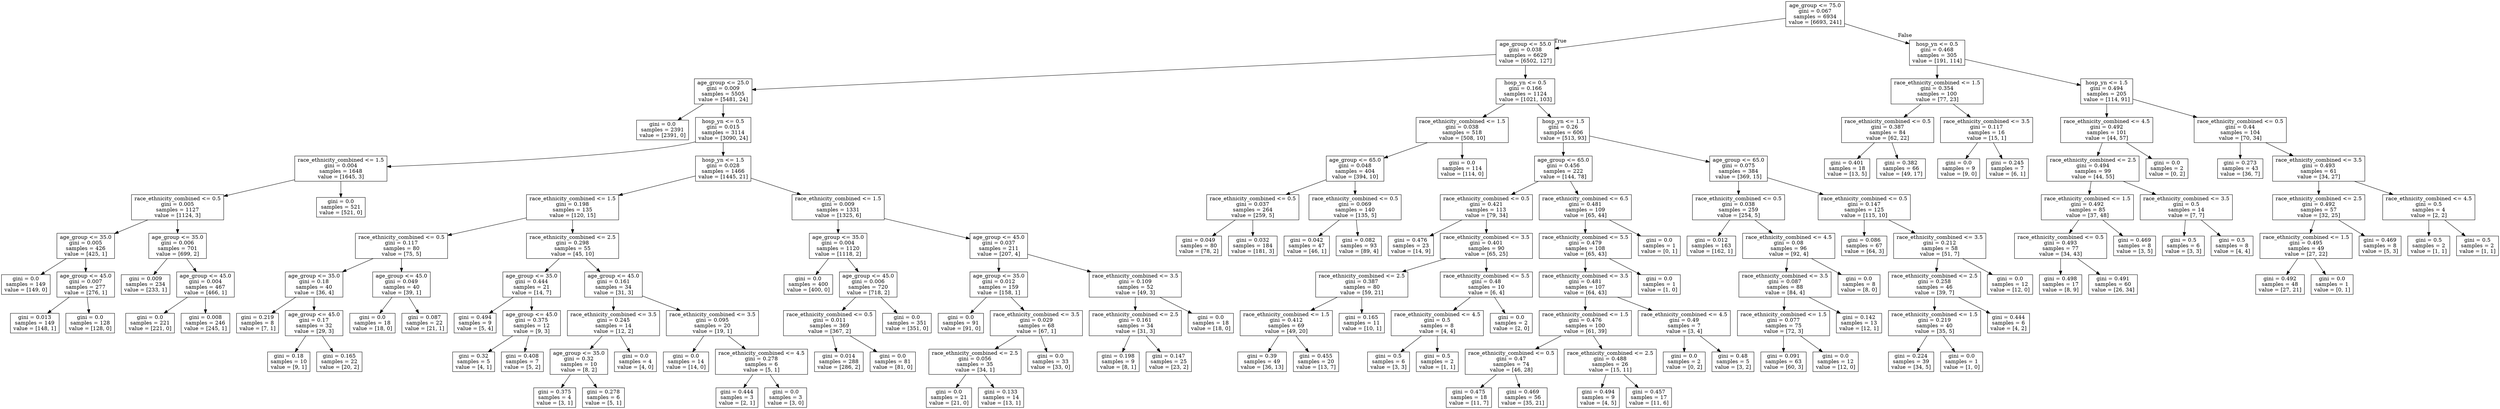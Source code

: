 digraph Tree {
node [shape=box] ;
0 [label="age_group <= 75.0\ngini = 0.067\nsamples = 6934\nvalue = [6693, 241]"] ;
1 [label="age_group <= 55.0\ngini = 0.038\nsamples = 6629\nvalue = [6502, 127]"] ;
0 -> 1 [labeldistance=2.5, labelangle=45, headlabel="True"] ;
2 [label="age_group <= 25.0\ngini = 0.009\nsamples = 5505\nvalue = [5481, 24]"] ;
1 -> 2 ;
3 [label="gini = 0.0\nsamples = 2391\nvalue = [2391, 0]"] ;
2 -> 3 ;
4 [label="hosp_yn <= 0.5\ngini = 0.015\nsamples = 3114\nvalue = [3090, 24]"] ;
2 -> 4 ;
5 [label="race_ethnicity_combined <= 1.5\ngini = 0.004\nsamples = 1648\nvalue = [1645, 3]"] ;
4 -> 5 ;
6 [label="race_ethnicity_combined <= 0.5\ngini = 0.005\nsamples = 1127\nvalue = [1124, 3]"] ;
5 -> 6 ;
7 [label="age_group <= 35.0\ngini = 0.005\nsamples = 426\nvalue = [425, 1]"] ;
6 -> 7 ;
8 [label="gini = 0.0\nsamples = 149\nvalue = [149, 0]"] ;
7 -> 8 ;
9 [label="age_group <= 45.0\ngini = 0.007\nsamples = 277\nvalue = [276, 1]"] ;
7 -> 9 ;
10 [label="gini = 0.013\nsamples = 149\nvalue = [148, 1]"] ;
9 -> 10 ;
11 [label="gini = 0.0\nsamples = 128\nvalue = [128, 0]"] ;
9 -> 11 ;
12 [label="age_group <= 35.0\ngini = 0.006\nsamples = 701\nvalue = [699, 2]"] ;
6 -> 12 ;
13 [label="gini = 0.009\nsamples = 234\nvalue = [233, 1]"] ;
12 -> 13 ;
14 [label="age_group <= 45.0\ngini = 0.004\nsamples = 467\nvalue = [466, 1]"] ;
12 -> 14 ;
15 [label="gini = 0.0\nsamples = 221\nvalue = [221, 0]"] ;
14 -> 15 ;
16 [label="gini = 0.008\nsamples = 246\nvalue = [245, 1]"] ;
14 -> 16 ;
17 [label="gini = 0.0\nsamples = 521\nvalue = [521, 0]"] ;
5 -> 17 ;
18 [label="hosp_yn <= 1.5\ngini = 0.028\nsamples = 1466\nvalue = [1445, 21]"] ;
4 -> 18 ;
19 [label="race_ethnicity_combined <= 1.5\ngini = 0.198\nsamples = 135\nvalue = [120, 15]"] ;
18 -> 19 ;
20 [label="race_ethnicity_combined <= 0.5\ngini = 0.117\nsamples = 80\nvalue = [75, 5]"] ;
19 -> 20 ;
21 [label="age_group <= 35.0\ngini = 0.18\nsamples = 40\nvalue = [36, 4]"] ;
20 -> 21 ;
22 [label="gini = 0.219\nsamples = 8\nvalue = [7, 1]"] ;
21 -> 22 ;
23 [label="age_group <= 45.0\ngini = 0.17\nsamples = 32\nvalue = [29, 3]"] ;
21 -> 23 ;
24 [label="gini = 0.18\nsamples = 10\nvalue = [9, 1]"] ;
23 -> 24 ;
25 [label="gini = 0.165\nsamples = 22\nvalue = [20, 2]"] ;
23 -> 25 ;
26 [label="age_group <= 45.0\ngini = 0.049\nsamples = 40\nvalue = [39, 1]"] ;
20 -> 26 ;
27 [label="gini = 0.0\nsamples = 18\nvalue = [18, 0]"] ;
26 -> 27 ;
28 [label="gini = 0.087\nsamples = 22\nvalue = [21, 1]"] ;
26 -> 28 ;
29 [label="race_ethnicity_combined <= 2.5\ngini = 0.298\nsamples = 55\nvalue = [45, 10]"] ;
19 -> 29 ;
30 [label="age_group <= 35.0\ngini = 0.444\nsamples = 21\nvalue = [14, 7]"] ;
29 -> 30 ;
31 [label="gini = 0.494\nsamples = 9\nvalue = [5, 4]"] ;
30 -> 31 ;
32 [label="age_group <= 45.0\ngini = 0.375\nsamples = 12\nvalue = [9, 3]"] ;
30 -> 32 ;
33 [label="gini = 0.32\nsamples = 5\nvalue = [4, 1]"] ;
32 -> 33 ;
34 [label="gini = 0.408\nsamples = 7\nvalue = [5, 2]"] ;
32 -> 34 ;
35 [label="age_group <= 45.0\ngini = 0.161\nsamples = 34\nvalue = [31, 3]"] ;
29 -> 35 ;
36 [label="race_ethnicity_combined <= 3.5\ngini = 0.245\nsamples = 14\nvalue = [12, 2]"] ;
35 -> 36 ;
37 [label="age_group <= 35.0\ngini = 0.32\nsamples = 10\nvalue = [8, 2]"] ;
36 -> 37 ;
38 [label="gini = 0.375\nsamples = 4\nvalue = [3, 1]"] ;
37 -> 38 ;
39 [label="gini = 0.278\nsamples = 6\nvalue = [5, 1]"] ;
37 -> 39 ;
40 [label="gini = 0.0\nsamples = 4\nvalue = [4, 0]"] ;
36 -> 40 ;
41 [label="race_ethnicity_combined <= 3.5\ngini = 0.095\nsamples = 20\nvalue = [19, 1]"] ;
35 -> 41 ;
42 [label="gini = 0.0\nsamples = 14\nvalue = [14, 0]"] ;
41 -> 42 ;
43 [label="race_ethnicity_combined <= 4.5\ngini = 0.278\nsamples = 6\nvalue = [5, 1]"] ;
41 -> 43 ;
44 [label="gini = 0.444\nsamples = 3\nvalue = [2, 1]"] ;
43 -> 44 ;
45 [label="gini = 0.0\nsamples = 3\nvalue = [3, 0]"] ;
43 -> 45 ;
46 [label="race_ethnicity_combined <= 1.5\ngini = 0.009\nsamples = 1331\nvalue = [1325, 6]"] ;
18 -> 46 ;
47 [label="age_group <= 35.0\ngini = 0.004\nsamples = 1120\nvalue = [1118, 2]"] ;
46 -> 47 ;
48 [label="gini = 0.0\nsamples = 400\nvalue = [400, 0]"] ;
47 -> 48 ;
49 [label="age_group <= 45.0\ngini = 0.006\nsamples = 720\nvalue = [718, 2]"] ;
47 -> 49 ;
50 [label="race_ethnicity_combined <= 0.5\ngini = 0.011\nsamples = 369\nvalue = [367, 2]"] ;
49 -> 50 ;
51 [label="gini = 0.014\nsamples = 288\nvalue = [286, 2]"] ;
50 -> 51 ;
52 [label="gini = 0.0\nsamples = 81\nvalue = [81, 0]"] ;
50 -> 52 ;
53 [label="gini = 0.0\nsamples = 351\nvalue = [351, 0]"] ;
49 -> 53 ;
54 [label="age_group <= 45.0\ngini = 0.037\nsamples = 211\nvalue = [207, 4]"] ;
46 -> 54 ;
55 [label="age_group <= 35.0\ngini = 0.012\nsamples = 159\nvalue = [158, 1]"] ;
54 -> 55 ;
56 [label="gini = 0.0\nsamples = 91\nvalue = [91, 0]"] ;
55 -> 56 ;
57 [label="race_ethnicity_combined <= 3.5\ngini = 0.029\nsamples = 68\nvalue = [67, 1]"] ;
55 -> 57 ;
58 [label="race_ethnicity_combined <= 2.5\ngini = 0.056\nsamples = 35\nvalue = [34, 1]"] ;
57 -> 58 ;
59 [label="gini = 0.0\nsamples = 21\nvalue = [21, 0]"] ;
58 -> 59 ;
60 [label="gini = 0.133\nsamples = 14\nvalue = [13, 1]"] ;
58 -> 60 ;
61 [label="gini = 0.0\nsamples = 33\nvalue = [33, 0]"] ;
57 -> 61 ;
62 [label="race_ethnicity_combined <= 3.5\ngini = 0.109\nsamples = 52\nvalue = [49, 3]"] ;
54 -> 62 ;
63 [label="race_ethnicity_combined <= 2.5\ngini = 0.161\nsamples = 34\nvalue = [31, 3]"] ;
62 -> 63 ;
64 [label="gini = 0.198\nsamples = 9\nvalue = [8, 1]"] ;
63 -> 64 ;
65 [label="gini = 0.147\nsamples = 25\nvalue = [23, 2]"] ;
63 -> 65 ;
66 [label="gini = 0.0\nsamples = 18\nvalue = [18, 0]"] ;
62 -> 66 ;
67 [label="hosp_yn <= 0.5\ngini = 0.166\nsamples = 1124\nvalue = [1021, 103]"] ;
1 -> 67 ;
68 [label="race_ethnicity_combined <= 1.5\ngini = 0.038\nsamples = 518\nvalue = [508, 10]"] ;
67 -> 68 ;
69 [label="age_group <= 65.0\ngini = 0.048\nsamples = 404\nvalue = [394, 10]"] ;
68 -> 69 ;
70 [label="race_ethnicity_combined <= 0.5\ngini = 0.037\nsamples = 264\nvalue = [259, 5]"] ;
69 -> 70 ;
71 [label="gini = 0.049\nsamples = 80\nvalue = [78, 2]"] ;
70 -> 71 ;
72 [label="gini = 0.032\nsamples = 184\nvalue = [181, 3]"] ;
70 -> 72 ;
73 [label="race_ethnicity_combined <= 0.5\ngini = 0.069\nsamples = 140\nvalue = [135, 5]"] ;
69 -> 73 ;
74 [label="gini = 0.042\nsamples = 47\nvalue = [46, 1]"] ;
73 -> 74 ;
75 [label="gini = 0.082\nsamples = 93\nvalue = [89, 4]"] ;
73 -> 75 ;
76 [label="gini = 0.0\nsamples = 114\nvalue = [114, 0]"] ;
68 -> 76 ;
77 [label="hosp_yn <= 1.5\ngini = 0.26\nsamples = 606\nvalue = [513, 93]"] ;
67 -> 77 ;
78 [label="age_group <= 65.0\ngini = 0.456\nsamples = 222\nvalue = [144, 78]"] ;
77 -> 78 ;
79 [label="race_ethnicity_combined <= 0.5\ngini = 0.421\nsamples = 113\nvalue = [79, 34]"] ;
78 -> 79 ;
80 [label="gini = 0.476\nsamples = 23\nvalue = [14, 9]"] ;
79 -> 80 ;
81 [label="race_ethnicity_combined <= 3.5\ngini = 0.401\nsamples = 90\nvalue = [65, 25]"] ;
79 -> 81 ;
82 [label="race_ethnicity_combined <= 2.5\ngini = 0.387\nsamples = 80\nvalue = [59, 21]"] ;
81 -> 82 ;
83 [label="race_ethnicity_combined <= 1.5\ngini = 0.412\nsamples = 69\nvalue = [49, 20]"] ;
82 -> 83 ;
84 [label="gini = 0.39\nsamples = 49\nvalue = [36, 13]"] ;
83 -> 84 ;
85 [label="gini = 0.455\nsamples = 20\nvalue = [13, 7]"] ;
83 -> 85 ;
86 [label="gini = 0.165\nsamples = 11\nvalue = [10, 1]"] ;
82 -> 86 ;
87 [label="race_ethnicity_combined <= 5.5\ngini = 0.48\nsamples = 10\nvalue = [6, 4]"] ;
81 -> 87 ;
88 [label="race_ethnicity_combined <= 4.5\ngini = 0.5\nsamples = 8\nvalue = [4, 4]"] ;
87 -> 88 ;
89 [label="gini = 0.5\nsamples = 6\nvalue = [3, 3]"] ;
88 -> 89 ;
90 [label="gini = 0.5\nsamples = 2\nvalue = [1, 1]"] ;
88 -> 90 ;
91 [label="gini = 0.0\nsamples = 2\nvalue = [2, 0]"] ;
87 -> 91 ;
92 [label="race_ethnicity_combined <= 6.5\ngini = 0.481\nsamples = 109\nvalue = [65, 44]"] ;
78 -> 92 ;
93 [label="race_ethnicity_combined <= 5.5\ngini = 0.479\nsamples = 108\nvalue = [65, 43]"] ;
92 -> 93 ;
94 [label="race_ethnicity_combined <= 3.5\ngini = 0.481\nsamples = 107\nvalue = [64, 43]"] ;
93 -> 94 ;
95 [label="race_ethnicity_combined <= 1.5\ngini = 0.476\nsamples = 100\nvalue = [61, 39]"] ;
94 -> 95 ;
96 [label="race_ethnicity_combined <= 0.5\ngini = 0.47\nsamples = 74\nvalue = [46, 28]"] ;
95 -> 96 ;
97 [label="gini = 0.475\nsamples = 18\nvalue = [11, 7]"] ;
96 -> 97 ;
98 [label="gini = 0.469\nsamples = 56\nvalue = [35, 21]"] ;
96 -> 98 ;
99 [label="race_ethnicity_combined <= 2.5\ngini = 0.488\nsamples = 26\nvalue = [15, 11]"] ;
95 -> 99 ;
100 [label="gini = 0.494\nsamples = 9\nvalue = [4, 5]"] ;
99 -> 100 ;
101 [label="gini = 0.457\nsamples = 17\nvalue = [11, 6]"] ;
99 -> 101 ;
102 [label="race_ethnicity_combined <= 4.5\ngini = 0.49\nsamples = 7\nvalue = [3, 4]"] ;
94 -> 102 ;
103 [label="gini = 0.0\nsamples = 2\nvalue = [0, 2]"] ;
102 -> 103 ;
104 [label="gini = 0.48\nsamples = 5\nvalue = [3, 2]"] ;
102 -> 104 ;
105 [label="gini = 0.0\nsamples = 1\nvalue = [1, 0]"] ;
93 -> 105 ;
106 [label="gini = 0.0\nsamples = 1\nvalue = [0, 1]"] ;
92 -> 106 ;
107 [label="age_group <= 65.0\ngini = 0.075\nsamples = 384\nvalue = [369, 15]"] ;
77 -> 107 ;
108 [label="race_ethnicity_combined <= 0.5\ngini = 0.038\nsamples = 259\nvalue = [254, 5]"] ;
107 -> 108 ;
109 [label="gini = 0.012\nsamples = 163\nvalue = [162, 1]"] ;
108 -> 109 ;
110 [label="race_ethnicity_combined <= 4.5\ngini = 0.08\nsamples = 96\nvalue = [92, 4]"] ;
108 -> 110 ;
111 [label="race_ethnicity_combined <= 3.5\ngini = 0.087\nsamples = 88\nvalue = [84, 4]"] ;
110 -> 111 ;
112 [label="race_ethnicity_combined <= 1.5\ngini = 0.077\nsamples = 75\nvalue = [72, 3]"] ;
111 -> 112 ;
113 [label="gini = 0.091\nsamples = 63\nvalue = [60, 3]"] ;
112 -> 113 ;
114 [label="gini = 0.0\nsamples = 12\nvalue = [12, 0]"] ;
112 -> 114 ;
115 [label="gini = 0.142\nsamples = 13\nvalue = [12, 1]"] ;
111 -> 115 ;
116 [label="gini = 0.0\nsamples = 8\nvalue = [8, 0]"] ;
110 -> 116 ;
117 [label="race_ethnicity_combined <= 0.5\ngini = 0.147\nsamples = 125\nvalue = [115, 10]"] ;
107 -> 117 ;
118 [label="gini = 0.086\nsamples = 67\nvalue = [64, 3]"] ;
117 -> 118 ;
119 [label="race_ethnicity_combined <= 3.5\ngini = 0.212\nsamples = 58\nvalue = [51, 7]"] ;
117 -> 119 ;
120 [label="race_ethnicity_combined <= 2.5\ngini = 0.258\nsamples = 46\nvalue = [39, 7]"] ;
119 -> 120 ;
121 [label="race_ethnicity_combined <= 1.5\ngini = 0.219\nsamples = 40\nvalue = [35, 5]"] ;
120 -> 121 ;
122 [label="gini = 0.224\nsamples = 39\nvalue = [34, 5]"] ;
121 -> 122 ;
123 [label="gini = 0.0\nsamples = 1\nvalue = [1, 0]"] ;
121 -> 123 ;
124 [label="gini = 0.444\nsamples = 6\nvalue = [4, 2]"] ;
120 -> 124 ;
125 [label="gini = 0.0\nsamples = 12\nvalue = [12, 0]"] ;
119 -> 125 ;
126 [label="hosp_yn <= 0.5\ngini = 0.468\nsamples = 305\nvalue = [191, 114]"] ;
0 -> 126 [labeldistance=2.5, labelangle=-45, headlabel="False"] ;
127 [label="race_ethnicity_combined <= 1.5\ngini = 0.354\nsamples = 100\nvalue = [77, 23]"] ;
126 -> 127 ;
128 [label="race_ethnicity_combined <= 0.5\ngini = 0.387\nsamples = 84\nvalue = [62, 22]"] ;
127 -> 128 ;
129 [label="gini = 0.401\nsamples = 18\nvalue = [13, 5]"] ;
128 -> 129 ;
130 [label="gini = 0.382\nsamples = 66\nvalue = [49, 17]"] ;
128 -> 130 ;
131 [label="race_ethnicity_combined <= 3.5\ngini = 0.117\nsamples = 16\nvalue = [15, 1]"] ;
127 -> 131 ;
132 [label="gini = 0.0\nsamples = 9\nvalue = [9, 0]"] ;
131 -> 132 ;
133 [label="gini = 0.245\nsamples = 7\nvalue = [6, 1]"] ;
131 -> 133 ;
134 [label="hosp_yn <= 1.5\ngini = 0.494\nsamples = 205\nvalue = [114, 91]"] ;
126 -> 134 ;
135 [label="race_ethnicity_combined <= 4.5\ngini = 0.492\nsamples = 101\nvalue = [44, 57]"] ;
134 -> 135 ;
136 [label="race_ethnicity_combined <= 2.5\ngini = 0.494\nsamples = 99\nvalue = [44, 55]"] ;
135 -> 136 ;
137 [label="race_ethnicity_combined <= 1.5\ngini = 0.492\nsamples = 85\nvalue = [37, 48]"] ;
136 -> 137 ;
138 [label="race_ethnicity_combined <= 0.5\ngini = 0.493\nsamples = 77\nvalue = [34, 43]"] ;
137 -> 138 ;
139 [label="gini = 0.498\nsamples = 17\nvalue = [8, 9]"] ;
138 -> 139 ;
140 [label="gini = 0.491\nsamples = 60\nvalue = [26, 34]"] ;
138 -> 140 ;
141 [label="gini = 0.469\nsamples = 8\nvalue = [3, 5]"] ;
137 -> 141 ;
142 [label="race_ethnicity_combined <= 3.5\ngini = 0.5\nsamples = 14\nvalue = [7, 7]"] ;
136 -> 142 ;
143 [label="gini = 0.5\nsamples = 6\nvalue = [3, 3]"] ;
142 -> 143 ;
144 [label="gini = 0.5\nsamples = 8\nvalue = [4, 4]"] ;
142 -> 144 ;
145 [label="gini = 0.0\nsamples = 2\nvalue = [0, 2]"] ;
135 -> 145 ;
146 [label="race_ethnicity_combined <= 0.5\ngini = 0.44\nsamples = 104\nvalue = [70, 34]"] ;
134 -> 146 ;
147 [label="gini = 0.273\nsamples = 43\nvalue = [36, 7]"] ;
146 -> 147 ;
148 [label="race_ethnicity_combined <= 3.5\ngini = 0.493\nsamples = 61\nvalue = [34, 27]"] ;
146 -> 148 ;
149 [label="race_ethnicity_combined <= 2.5\ngini = 0.492\nsamples = 57\nvalue = [32, 25]"] ;
148 -> 149 ;
150 [label="race_ethnicity_combined <= 1.5\ngini = 0.495\nsamples = 49\nvalue = [27, 22]"] ;
149 -> 150 ;
151 [label="gini = 0.492\nsamples = 48\nvalue = [27, 21]"] ;
150 -> 151 ;
152 [label="gini = 0.0\nsamples = 1\nvalue = [0, 1]"] ;
150 -> 152 ;
153 [label="gini = 0.469\nsamples = 8\nvalue = [5, 3]"] ;
149 -> 153 ;
154 [label="race_ethnicity_combined <= 4.5\ngini = 0.5\nsamples = 4\nvalue = [2, 2]"] ;
148 -> 154 ;
155 [label="gini = 0.5\nsamples = 2\nvalue = [1, 1]"] ;
154 -> 155 ;
156 [label="gini = 0.5\nsamples = 2\nvalue = [1, 1]"] ;
154 -> 156 ;
}